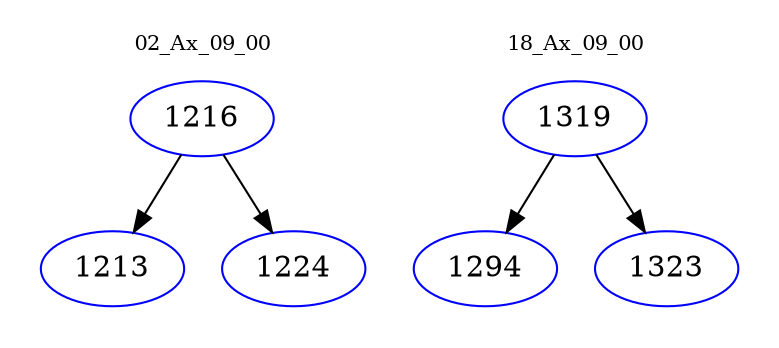 digraph{
subgraph cluster_0 {
color = white
label = "02_Ax_09_00";
fontsize=10;
T0_1216 [label="1216", color="blue"]
T0_1216 -> T0_1213 [color="black"]
T0_1213 [label="1213", color="blue"]
T0_1216 -> T0_1224 [color="black"]
T0_1224 [label="1224", color="blue"]
}
subgraph cluster_1 {
color = white
label = "18_Ax_09_00";
fontsize=10;
T1_1319 [label="1319", color="blue"]
T1_1319 -> T1_1294 [color="black"]
T1_1294 [label="1294", color="blue"]
T1_1319 -> T1_1323 [color="black"]
T1_1323 [label="1323", color="blue"]
}
}
